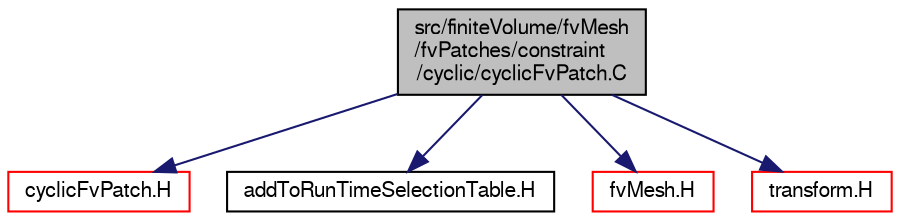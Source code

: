 digraph "src/finiteVolume/fvMesh/fvPatches/constraint/cyclic/cyclicFvPatch.C"
{
  bgcolor="transparent";
  edge [fontname="FreeSans",fontsize="10",labelfontname="FreeSans",labelfontsize="10"];
  node [fontname="FreeSans",fontsize="10",shape=record];
  Node0 [label="src/finiteVolume/fvMesh\l/fvPatches/constraint\l/cyclic/cyclicFvPatch.C",height=0.2,width=0.4,color="black", fillcolor="grey75", style="filled", fontcolor="black"];
  Node0 -> Node1 [color="midnightblue",fontsize="10",style="solid",fontname="FreeSans"];
  Node1 [label="cyclicFvPatch.H",height=0.2,width=0.4,color="red",URL="$a03584.html"];
  Node0 -> Node189 [color="midnightblue",fontsize="10",style="solid",fontname="FreeSans"];
  Node189 [label="addToRunTimeSelectionTable.H",height=0.2,width=0.4,color="black",URL="$a09263.html",tooltip="Macros for easy insertion into run-time selection tables. "];
  Node0 -> Node190 [color="midnightblue",fontsize="10",style="solid",fontname="FreeSans"];
  Node190 [label="fvMesh.H",height=0.2,width=0.4,color="red",URL="$a03533.html"];
  Node0 -> Node280 [color="midnightblue",fontsize="10",style="solid",fontname="FreeSans"];
  Node280 [label="transform.H",height=0.2,width=0.4,color="red",URL="$a12779.html",tooltip="3D tensor transformation operations. "];
}
